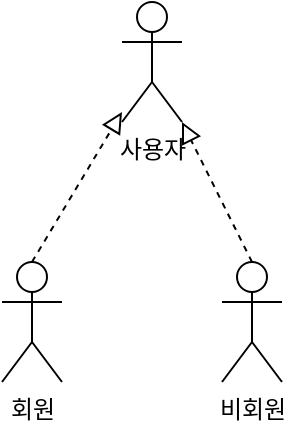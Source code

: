 <mxfile version="21.6.2" type="device">
  <diagram name="Page-1" id="kFt4pX_IaDPTwfNXncNE">
    <mxGraphModel dx="1434" dy="693" grid="1" gridSize="10" guides="1" tooltips="1" connect="1" arrows="1" fold="1" page="1" pageScale="1" pageWidth="827" pageHeight="1169" math="0" shadow="0">
      <root>
        <mxCell id="0" />
        <mxCell id="1" parent="0" />
        <mxCell id="SYgVteukhmOVC_2Mw9XG-1" value="사용자" style="shape=umlActor;verticalLabelPosition=bottom;verticalAlign=top;html=1;outlineConnect=0;" vertex="1" parent="1">
          <mxGeometry x="150" y="80" width="30" height="60" as="geometry" />
        </mxCell>
        <mxCell id="SYgVteukhmOVC_2Mw9XG-2" value="비회원" style="shape=umlActor;verticalLabelPosition=bottom;verticalAlign=top;html=1;outlineConnect=0;" vertex="1" parent="1">
          <mxGeometry x="200" y="210" width="30" height="60" as="geometry" />
        </mxCell>
        <mxCell id="SYgVteukhmOVC_2Mw9XG-3" value="회원" style="shape=umlActor;verticalLabelPosition=bottom;verticalAlign=top;html=1;outlineConnect=0;" vertex="1" parent="1">
          <mxGeometry x="90" y="210" width="30" height="60" as="geometry" />
        </mxCell>
        <mxCell id="SYgVteukhmOVC_2Mw9XG-18" value="" style="endArrow=block;startArrow=none;endFill=0;startFill=0;endSize=8;html=1;verticalAlign=bottom;dashed=1;labelBackgroundColor=none;rounded=0;exitX=0.5;exitY=0;exitDx=0;exitDy=0;exitPerimeter=0;" edge="1" parent="1" source="SYgVteukhmOVC_2Mw9XG-3" target="SYgVteukhmOVC_2Mw9XG-1">
          <mxGeometry width="160" relative="1" as="geometry">
            <mxPoint x="320" y="80" as="sourcePoint" />
            <mxPoint x="170" y="200" as="targetPoint" />
          </mxGeometry>
        </mxCell>
        <mxCell id="SYgVteukhmOVC_2Mw9XG-19" value="" style="endArrow=block;startArrow=none;endFill=0;startFill=0;endSize=8;html=1;verticalAlign=bottom;dashed=1;labelBackgroundColor=none;rounded=0;exitX=0.5;exitY=0;exitDx=0;exitDy=0;exitPerimeter=0;entryX=1;entryY=1;entryDx=0;entryDy=0;entryPerimeter=0;" edge="1" parent="1" source="SYgVteukhmOVC_2Mw9XG-2" target="SYgVteukhmOVC_2Mw9XG-1">
          <mxGeometry width="160" relative="1" as="geometry">
            <mxPoint x="115" y="220" as="sourcePoint" />
            <mxPoint x="160" y="145" as="targetPoint" />
          </mxGeometry>
        </mxCell>
      </root>
    </mxGraphModel>
  </diagram>
</mxfile>

